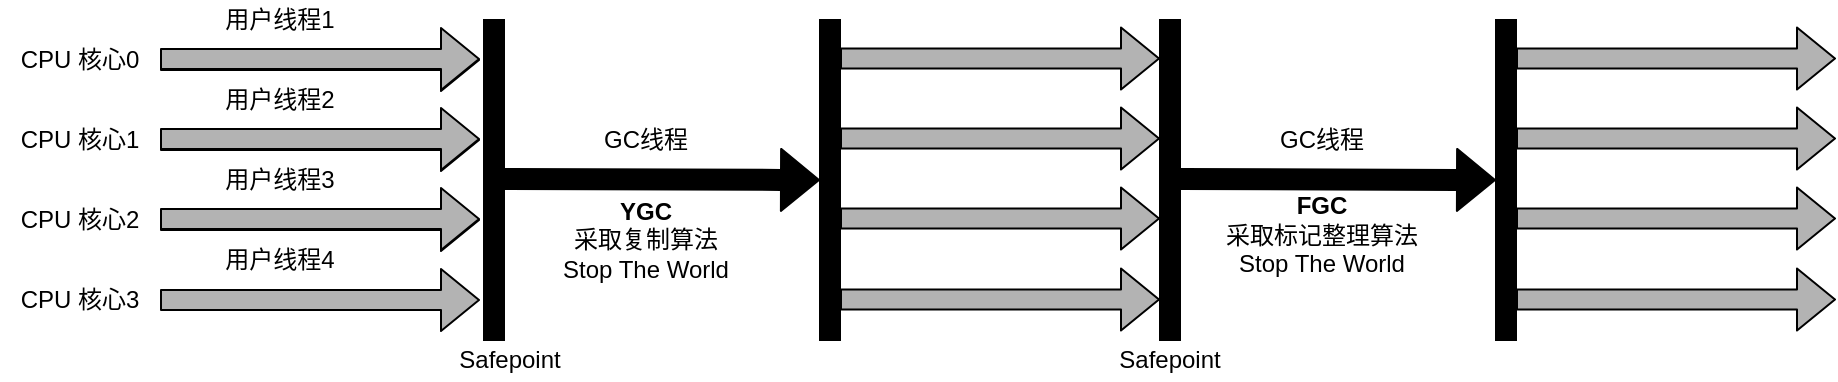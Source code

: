 <mxfile version="22.0.6" type="github">
  <diagram name="第 1 页" id="svBvwfE0gTRqNx5Le4qt">
    <mxGraphModel dx="1050" dy="630" grid="1" gridSize="10" guides="1" tooltips="1" connect="1" arrows="1" fold="1" page="1" pageScale="1" pageWidth="827" pageHeight="1169" math="0" shadow="0">
      <root>
        <mxCell id="0" />
        <mxCell id="1" parent="0" />
        <mxCell id="PahSwuNEjrajraxlslH5-30" value="" style="shape=flexArrow;endArrow=classic;html=1;fillColor=#B3B3B3;endSize=6;strokeWidth=1;" edge="1" parent="1">
          <mxGeometry width="50" height="50" relative="1" as="geometry">
            <mxPoint x="140" y="270" as="sourcePoint" />
            <mxPoint x="300" y="270" as="targetPoint" />
          </mxGeometry>
        </mxCell>
        <mxCell id="PahSwuNEjrajraxlslH5-31" value="用户线程1" style="text;html=1;strokeColor=none;fillColor=none;align=center;verticalAlign=middle;whiteSpace=wrap;rounded=0;" vertex="1" parent="1">
          <mxGeometry x="160" y="240" width="80" height="20" as="geometry" />
        </mxCell>
        <mxCell id="PahSwuNEjrajraxlslH5-32" value="CPU 核心0" style="text;html=1;strokeColor=none;fillColor=none;align=center;verticalAlign=middle;whiteSpace=wrap;rounded=0;" vertex="1" parent="1">
          <mxGeometry x="60" y="260" width="80" height="20" as="geometry" />
        </mxCell>
        <mxCell id="PahSwuNEjrajraxlslH5-33" value="" style="shape=flexArrow;endArrow=classic;html=1;fillColor=#B3B3B3;" edge="1" parent="1">
          <mxGeometry width="50" height="50" relative="1" as="geometry">
            <mxPoint x="140" y="310" as="sourcePoint" />
            <mxPoint x="300" y="310" as="targetPoint" />
          </mxGeometry>
        </mxCell>
        <mxCell id="PahSwuNEjrajraxlslH5-34" value="用户线程2" style="text;html=1;strokeColor=none;fillColor=none;align=center;verticalAlign=middle;whiteSpace=wrap;rounded=0;" vertex="1" parent="1">
          <mxGeometry x="160" y="280" width="80" height="20" as="geometry" />
        </mxCell>
        <mxCell id="PahSwuNEjrajraxlslH5-35" value="CPU 核心1" style="text;html=1;strokeColor=none;fillColor=none;align=center;verticalAlign=middle;whiteSpace=wrap;rounded=0;" vertex="1" parent="1">
          <mxGeometry x="60" y="300" width="80" height="20" as="geometry" />
        </mxCell>
        <mxCell id="PahSwuNEjrajraxlslH5-36" value="" style="shape=flexArrow;endArrow=classic;html=1;fillColor=#B3B3B3;" edge="1" parent="1">
          <mxGeometry width="50" height="50" relative="1" as="geometry">
            <mxPoint x="140" y="350" as="sourcePoint" />
            <mxPoint x="300" y="350" as="targetPoint" />
          </mxGeometry>
        </mxCell>
        <mxCell id="PahSwuNEjrajraxlslH5-37" value="用户线程3" style="text;html=1;strokeColor=none;fillColor=none;align=center;verticalAlign=middle;whiteSpace=wrap;rounded=0;" vertex="1" parent="1">
          <mxGeometry x="160" y="320" width="80" height="20" as="geometry" />
        </mxCell>
        <mxCell id="PahSwuNEjrajraxlslH5-38" value="CPU 核心2" style="text;html=1;strokeColor=none;fillColor=none;align=center;verticalAlign=middle;whiteSpace=wrap;rounded=0;" vertex="1" parent="1">
          <mxGeometry x="60" y="340" width="80" height="20" as="geometry" />
        </mxCell>
        <mxCell id="PahSwuNEjrajraxlslH5-39" value="" style="shape=flexArrow;endArrow=classic;html=1;fillColor=#B3B3B3;" edge="1" parent="1">
          <mxGeometry width="50" height="50" relative="1" as="geometry">
            <mxPoint x="140" y="390" as="sourcePoint" />
            <mxPoint x="300" y="390" as="targetPoint" />
          </mxGeometry>
        </mxCell>
        <mxCell id="PahSwuNEjrajraxlslH5-40" value="用户线程4" style="text;html=1;strokeColor=none;fillColor=none;align=center;verticalAlign=middle;whiteSpace=wrap;rounded=0;" vertex="1" parent="1">
          <mxGeometry x="160" y="360" width="80" height="20" as="geometry" />
        </mxCell>
        <mxCell id="PahSwuNEjrajraxlslH5-41" value="CPU 核心3" style="text;html=1;strokeColor=none;fillColor=none;align=center;verticalAlign=middle;whiteSpace=wrap;rounded=0;" vertex="1" parent="1">
          <mxGeometry x="60" y="380" width="80" height="20" as="geometry" />
        </mxCell>
        <mxCell id="PahSwuNEjrajraxlslH5-42" value="" style="rounded=0;whiteSpace=wrap;html=1;fillColor=#000000;" vertex="1" parent="1">
          <mxGeometry x="302" y="250" width="10" height="160" as="geometry" />
        </mxCell>
        <mxCell id="PahSwuNEjrajraxlslH5-43" value="GC线程" style="text;html=1;strokeColor=none;fillColor=none;align=center;verticalAlign=middle;whiteSpace=wrap;rounded=0;" vertex="1" parent="1">
          <mxGeometry x="343" y="300" width="80" height="20" as="geometry" />
        </mxCell>
        <mxCell id="PahSwuNEjrajraxlslH5-44" value="" style="shape=flexArrow;endArrow=classic;html=1;fillColor=#000000;endSize=6;strokeWidth=1;" edge="1" parent="1">
          <mxGeometry width="50" height="50" relative="1" as="geometry">
            <mxPoint x="312" y="329.5" as="sourcePoint" />
            <mxPoint x="470" y="330" as="targetPoint" />
          </mxGeometry>
        </mxCell>
        <mxCell id="PahSwuNEjrajraxlslH5-45" value="Safepoint" style="text;html=1;strokeColor=none;fillColor=none;align=center;verticalAlign=middle;whiteSpace=wrap;rounded=0;" vertex="1" parent="1">
          <mxGeometry x="275" y="410" width="80" height="20" as="geometry" />
        </mxCell>
        <mxCell id="PahSwuNEjrajraxlslH5-46" value="&lt;b&gt;YGC&lt;/b&gt;&lt;br /&gt;采取复制算法&lt;br /&gt;Stop The World" style="text;html=1;strokeColor=none;fillColor=none;align=center;verticalAlign=middle;whiteSpace=wrap;rounded=0;" vertex="1" parent="1">
          <mxGeometry x="320" y="350" width="126" height="20" as="geometry" />
        </mxCell>
        <mxCell id="PahSwuNEjrajraxlslH5-47" value="" style="shape=flexArrow;endArrow=classic;html=1;fillColor=#B3B3B3;endSize=6;strokeWidth=1;" edge="1" parent="1">
          <mxGeometry width="50" height="50" relative="1" as="geometry">
            <mxPoint x="140" y="269.5" as="sourcePoint" />
            <mxPoint x="300" y="269.5" as="targetPoint" />
          </mxGeometry>
        </mxCell>
        <mxCell id="PahSwuNEjrajraxlslH5-48" value="" style="shape=flexArrow;endArrow=classic;html=1;fillColor=#B3B3B3;" edge="1" parent="1">
          <mxGeometry width="50" height="50" relative="1" as="geometry">
            <mxPoint x="140" y="309.5" as="sourcePoint" />
            <mxPoint x="300" y="309.5" as="targetPoint" />
          </mxGeometry>
        </mxCell>
        <mxCell id="PahSwuNEjrajraxlslH5-49" value="" style="shape=flexArrow;endArrow=classic;html=1;fillColor=#B3B3B3;" edge="1" parent="1">
          <mxGeometry width="50" height="50" relative="1" as="geometry">
            <mxPoint x="140" y="349.5" as="sourcePoint" />
            <mxPoint x="300" y="349.5" as="targetPoint" />
          </mxGeometry>
        </mxCell>
        <mxCell id="PahSwuNEjrajraxlslH5-50" value="" style="shape=flexArrow;endArrow=classic;html=1;fillColor=#B3B3B3;endSize=6;strokeWidth=1;" edge="1" parent="1">
          <mxGeometry width="50" height="50" relative="1" as="geometry">
            <mxPoint x="480" y="269.25" as="sourcePoint" />
            <mxPoint x="640" y="269.25" as="targetPoint" />
          </mxGeometry>
        </mxCell>
        <mxCell id="PahSwuNEjrajraxlslH5-51" value="" style="shape=flexArrow;endArrow=classic;html=1;fillColor=#B3B3B3;" edge="1" parent="1">
          <mxGeometry width="50" height="50" relative="1" as="geometry">
            <mxPoint x="480" y="309.25" as="sourcePoint" />
            <mxPoint x="640" y="309.25" as="targetPoint" />
          </mxGeometry>
        </mxCell>
        <mxCell id="PahSwuNEjrajraxlslH5-52" value="" style="shape=flexArrow;endArrow=classic;html=1;fillColor=#B3B3B3;" edge="1" parent="1">
          <mxGeometry width="50" height="50" relative="1" as="geometry">
            <mxPoint x="480" y="349.25" as="sourcePoint" />
            <mxPoint x="640" y="349.25" as="targetPoint" />
          </mxGeometry>
        </mxCell>
        <mxCell id="PahSwuNEjrajraxlslH5-53" value="" style="shape=flexArrow;endArrow=classic;html=1;fillColor=#B3B3B3;" edge="1" parent="1">
          <mxGeometry width="50" height="50" relative="1" as="geometry">
            <mxPoint x="480" y="389.75" as="sourcePoint" />
            <mxPoint x="640" y="389.75" as="targetPoint" />
          </mxGeometry>
        </mxCell>
        <mxCell id="PahSwuNEjrajraxlslH5-54" value="" style="rounded=0;whiteSpace=wrap;html=1;fillColor=#000000;" vertex="1" parent="1">
          <mxGeometry x="470" y="250" width="10" height="160" as="geometry" />
        </mxCell>
        <mxCell id="PahSwuNEjrajraxlslH5-55" value="" style="rounded=0;whiteSpace=wrap;html=1;fillColor=#000000;" vertex="1" parent="1">
          <mxGeometry x="640" y="250" width="10" height="160" as="geometry" />
        </mxCell>
        <mxCell id="PahSwuNEjrajraxlslH5-56" value="Safepoint" style="text;html=1;strokeColor=none;fillColor=none;align=center;verticalAlign=middle;whiteSpace=wrap;rounded=0;" vertex="1" parent="1">
          <mxGeometry x="605" y="410" width="80" height="20" as="geometry" />
        </mxCell>
        <mxCell id="PahSwuNEjrajraxlslH5-57" value="&lt;br /&gt;&lt;b&gt;FGC&lt;/b&gt;&lt;br /&gt;采取标记整理算法&lt;br /&gt;Stop The World" style="text;html=1;strokeColor=none;fillColor=none;align=center;verticalAlign=middle;whiteSpace=wrap;rounded=0;" vertex="1" parent="1">
          <mxGeometry x="658" y="340" width="126" height="20" as="geometry" />
        </mxCell>
        <mxCell id="PahSwuNEjrajraxlslH5-58" value="" style="shape=flexArrow;endArrow=classic;html=1;fillColor=#B3B3B3;" edge="1" parent="1">
          <mxGeometry width="50" height="50" relative="1" as="geometry">
            <mxPoint x="818" y="309.25" as="sourcePoint" />
            <mxPoint x="978" y="309.25" as="targetPoint" />
          </mxGeometry>
        </mxCell>
        <mxCell id="PahSwuNEjrajraxlslH5-59" value="" style="shape=flexArrow;endArrow=classic;html=1;fillColor=#B3B3B3;" edge="1" parent="1">
          <mxGeometry width="50" height="50" relative="1" as="geometry">
            <mxPoint x="818" y="349.25" as="sourcePoint" />
            <mxPoint x="978" y="349.25" as="targetPoint" />
          </mxGeometry>
        </mxCell>
        <mxCell id="PahSwuNEjrajraxlslH5-60" value="" style="shape=flexArrow;endArrow=classic;html=1;fillColor=#B3B3B3;" edge="1" parent="1">
          <mxGeometry width="50" height="50" relative="1" as="geometry">
            <mxPoint x="818" y="389.75" as="sourcePoint" />
            <mxPoint x="978" y="389.75" as="targetPoint" />
          </mxGeometry>
        </mxCell>
        <mxCell id="PahSwuNEjrajraxlslH5-61" value="" style="shape=flexArrow;endArrow=classic;html=1;fillColor=#000000;endSize=6;strokeWidth=1;" edge="1" parent="1">
          <mxGeometry width="50" height="50" relative="1" as="geometry">
            <mxPoint x="650" y="329.5" as="sourcePoint" />
            <mxPoint x="808" y="330" as="targetPoint" />
          </mxGeometry>
        </mxCell>
        <mxCell id="PahSwuNEjrajraxlslH5-62" value="GC线程" style="text;html=1;strokeColor=none;fillColor=none;align=center;verticalAlign=middle;whiteSpace=wrap;rounded=0;" vertex="1" parent="1">
          <mxGeometry x="681" y="300" width="80" height="20" as="geometry" />
        </mxCell>
        <mxCell id="PahSwuNEjrajraxlslH5-63" value="" style="shape=flexArrow;endArrow=classic;html=1;fillColor=#B3B3B3;endSize=6;strokeWidth=1;" edge="1" parent="1">
          <mxGeometry width="50" height="50" relative="1" as="geometry">
            <mxPoint x="818" y="269.25" as="sourcePoint" />
            <mxPoint x="978" y="269.25" as="targetPoint" />
          </mxGeometry>
        </mxCell>
        <mxCell id="PahSwuNEjrajraxlslH5-64" value="" style="rounded=0;whiteSpace=wrap;html=1;fillColor=#000000;" vertex="1" parent="1">
          <mxGeometry x="808" y="250" width="10" height="160" as="geometry" />
        </mxCell>
      </root>
    </mxGraphModel>
  </diagram>
</mxfile>
